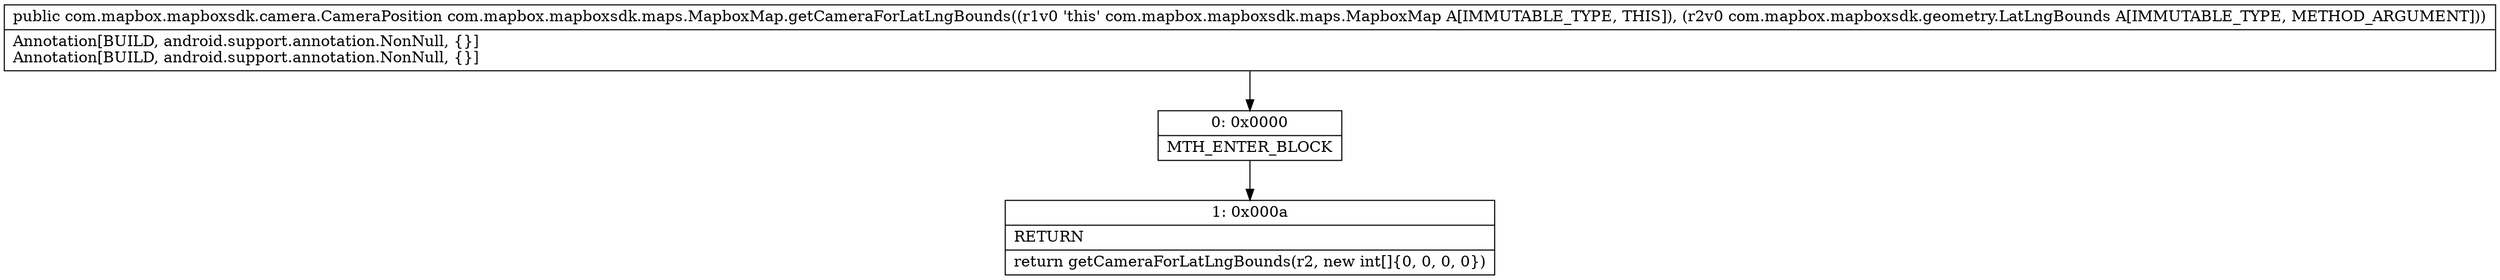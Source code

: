 digraph "CFG forcom.mapbox.mapboxsdk.maps.MapboxMap.getCameraForLatLngBounds(Lcom\/mapbox\/mapboxsdk\/geometry\/LatLngBounds;)Lcom\/mapbox\/mapboxsdk\/camera\/CameraPosition;" {
Node_0 [shape=record,label="{0\:\ 0x0000|MTH_ENTER_BLOCK\l}"];
Node_1 [shape=record,label="{1\:\ 0x000a|RETURN\l|return getCameraForLatLngBounds(r2, new int[]\{0, 0, 0, 0\})\l}"];
MethodNode[shape=record,label="{public com.mapbox.mapboxsdk.camera.CameraPosition com.mapbox.mapboxsdk.maps.MapboxMap.getCameraForLatLngBounds((r1v0 'this' com.mapbox.mapboxsdk.maps.MapboxMap A[IMMUTABLE_TYPE, THIS]), (r2v0 com.mapbox.mapboxsdk.geometry.LatLngBounds A[IMMUTABLE_TYPE, METHOD_ARGUMENT]))  | Annotation[BUILD, android.support.annotation.NonNull, \{\}]\lAnnotation[BUILD, android.support.annotation.NonNull, \{\}]\l}"];
MethodNode -> Node_0;
Node_0 -> Node_1;
}

